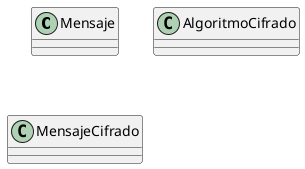 @startuml
'https://plantuml.com/class-diagram

class Mensaje {
}
class AlgoritmoCifrado {
}
class MensajeCifrado {
}

@enduml